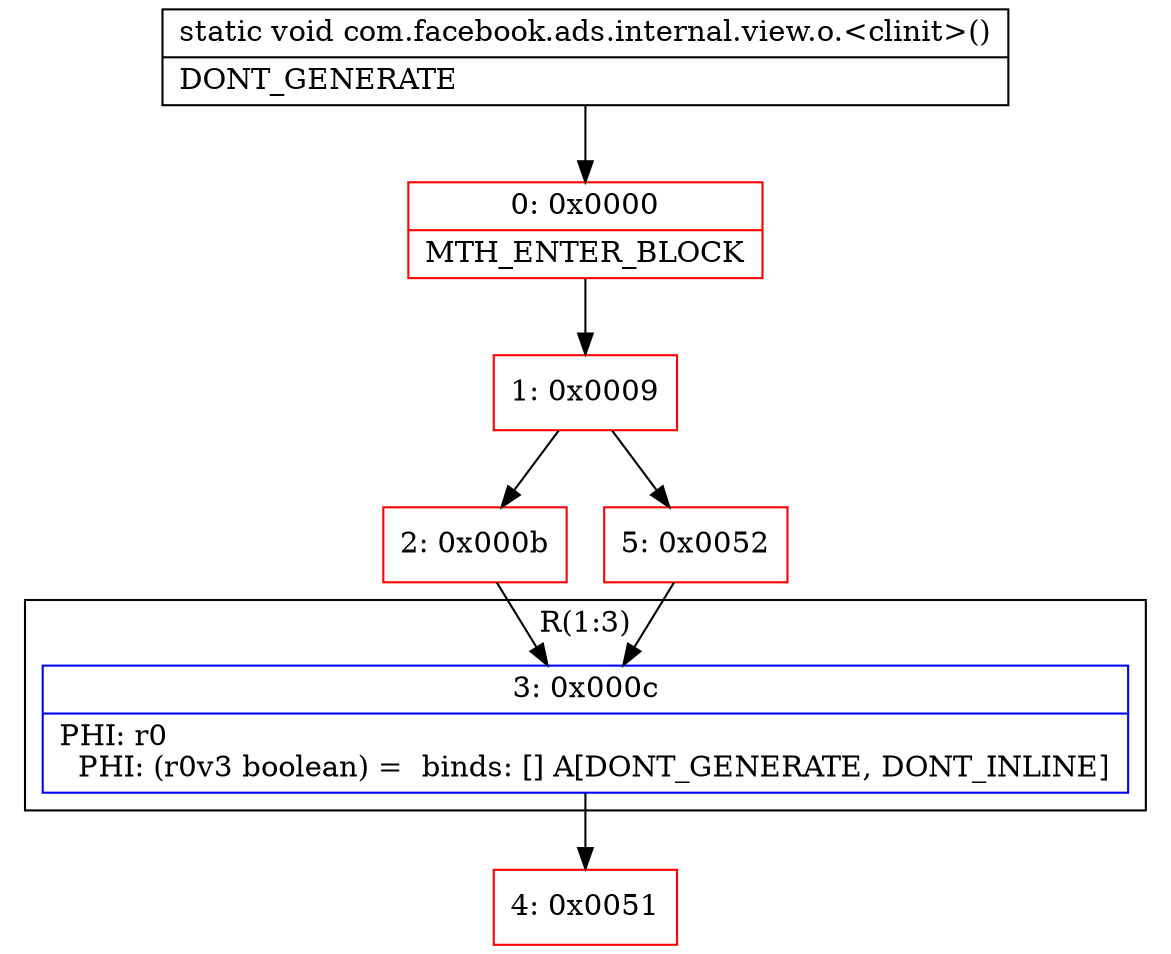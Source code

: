 digraph "CFG forcom.facebook.ads.internal.view.o.\<clinit\>()V" {
subgraph cluster_Region_35807131 {
label = "R(1:3)";
node [shape=record,color=blue];
Node_3 [shape=record,label="{3\:\ 0x000c|PHI: r0 \l  PHI: (r0v3 boolean) =  binds: [] A[DONT_GENERATE, DONT_INLINE]\l}"];
}
Node_0 [shape=record,color=red,label="{0\:\ 0x0000|MTH_ENTER_BLOCK\l}"];
Node_1 [shape=record,color=red,label="{1\:\ 0x0009}"];
Node_2 [shape=record,color=red,label="{2\:\ 0x000b}"];
Node_4 [shape=record,color=red,label="{4\:\ 0x0051}"];
Node_5 [shape=record,color=red,label="{5\:\ 0x0052}"];
MethodNode[shape=record,label="{static void com.facebook.ads.internal.view.o.\<clinit\>()  | DONT_GENERATE\l}"];
MethodNode -> Node_0;
Node_3 -> Node_4;
Node_0 -> Node_1;
Node_1 -> Node_2;
Node_1 -> Node_5;
Node_2 -> Node_3;
Node_5 -> Node_3;
}

